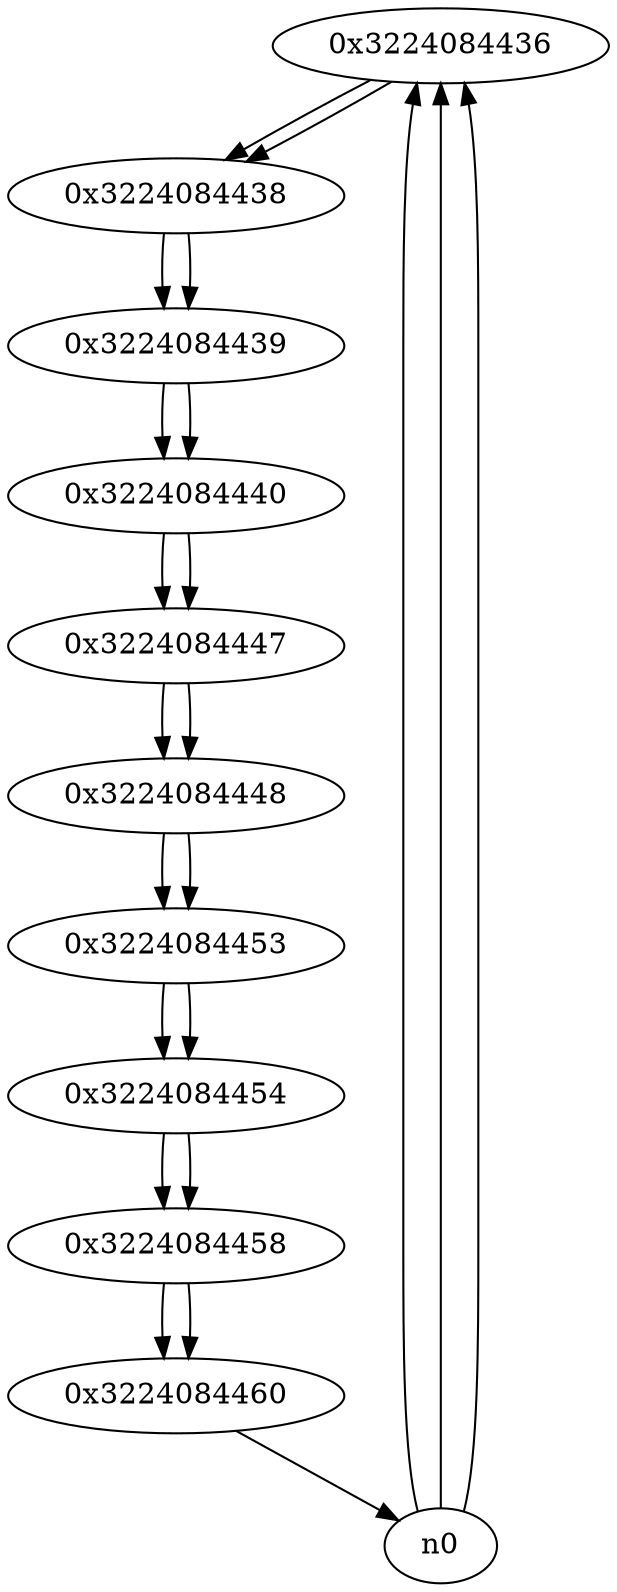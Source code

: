 digraph G{
/* nodes */
  n1 [label="0x3224084436"]
  n2 [label="0x3224084438"]
  n3 [label="0x3224084439"]
  n4 [label="0x3224084440"]
  n5 [label="0x3224084447"]
  n6 [label="0x3224084448"]
  n7 [label="0x3224084453"]
  n8 [label="0x3224084454"]
  n9 [label="0x3224084458"]
  n10 [label="0x3224084460"]
/* edges */
n1 -> n2;
n0 -> n1;
n0 -> n1;
n0 -> n1;
n2 -> n3;
n1 -> n2;
n3 -> n4;
n2 -> n3;
n4 -> n5;
n3 -> n4;
n5 -> n6;
n4 -> n5;
n6 -> n7;
n5 -> n6;
n7 -> n8;
n6 -> n7;
n8 -> n9;
n7 -> n8;
n9 -> n10;
n8 -> n9;
n10 -> n0;
n9 -> n10;
}
